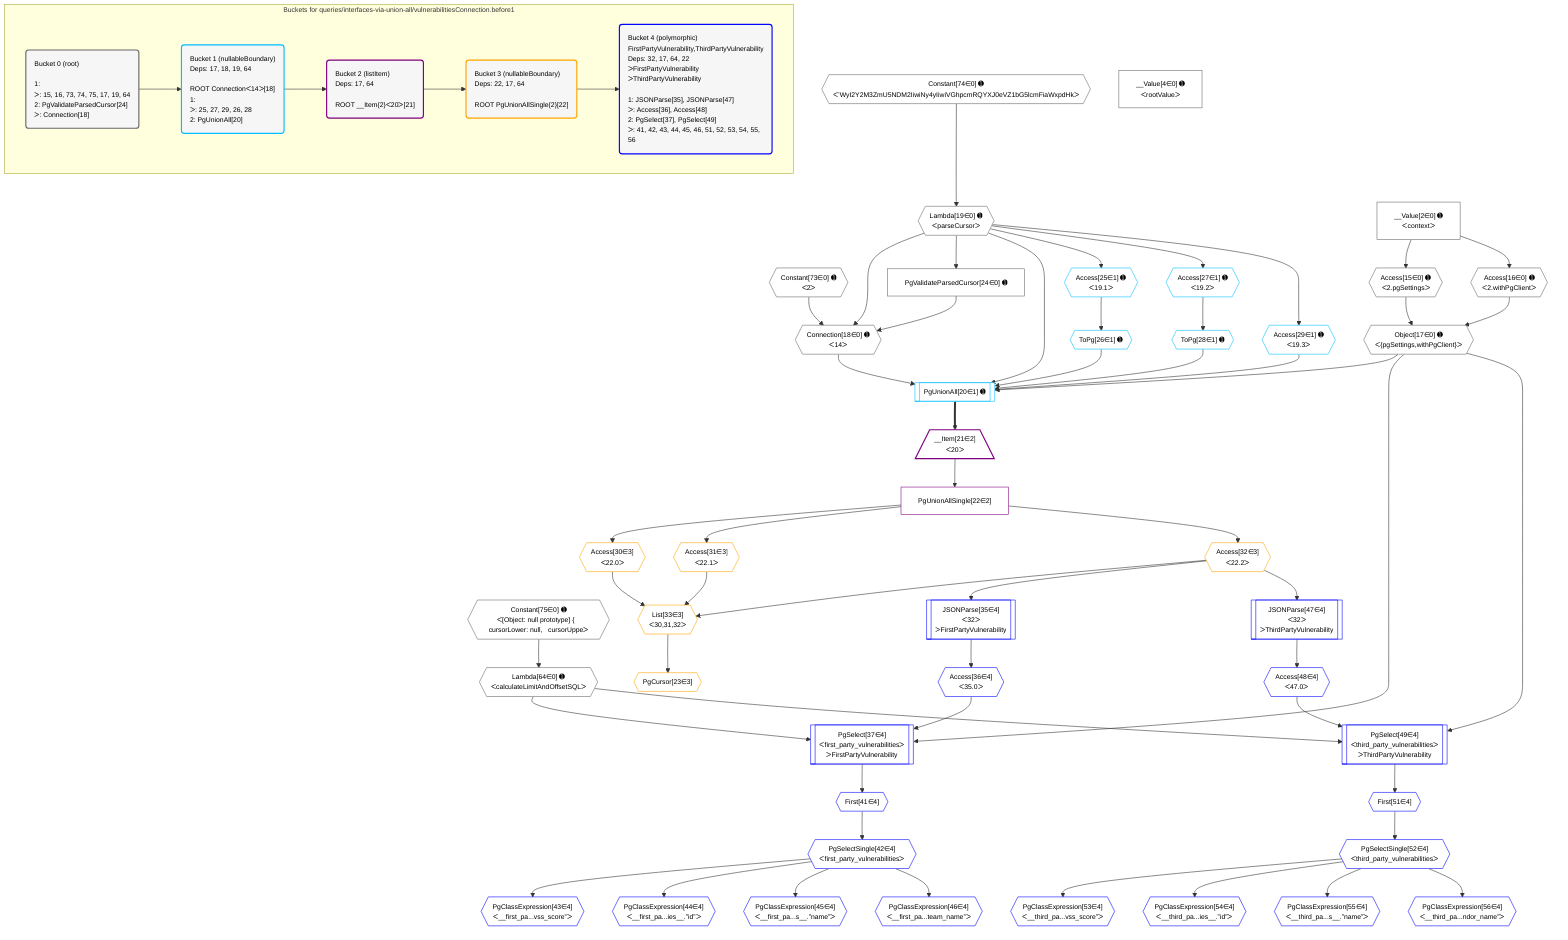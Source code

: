 %%{init: {'themeVariables': { 'fontSize': '12px'}}}%%
graph TD
    classDef path fill:#eee,stroke:#000,color:#000
    classDef plan fill:#fff,stroke-width:1px,color:#000
    classDef itemplan fill:#fff,stroke-width:2px,color:#000
    classDef unbatchedplan fill:#dff,stroke-width:1px,color:#000
    classDef sideeffectplan fill:#fcc,stroke-width:2px,color:#000
    classDef bucket fill:#f6f6f6,color:#000,stroke-width:2px,text-align:left


    %% plan dependencies
    Connection18{{"Connection[18∈0] ➊<br />ᐸ14ᐳ"}}:::plan
    Constant73{{"Constant[73∈0] ➊<br />ᐸ2ᐳ"}}:::plan
    Lambda19{{"Lambda[19∈0] ➊<br />ᐸparseCursorᐳ"}}:::plan
    PgValidateParsedCursor24["PgValidateParsedCursor[24∈0] ➊"]:::plan
    Constant73 & Lambda19 & PgValidateParsedCursor24 --> Connection18
    Object17{{"Object[17∈0] ➊<br />ᐸ{pgSettings,withPgClient}ᐳ"}}:::plan
    Access15{{"Access[15∈0] ➊<br />ᐸ2.pgSettingsᐳ"}}:::plan
    Access16{{"Access[16∈0] ➊<br />ᐸ2.withPgClientᐳ"}}:::plan
    Access15 & Access16 --> Object17
    __Value2["__Value[2∈0] ➊<br />ᐸcontextᐳ"]:::plan
    __Value2 --> Access15
    __Value2 --> Access16
    Constant74{{"Constant[74∈0] ➊<br />ᐸ'WyI2Y2M3ZmU5NDM2IiwiNy4yIiwiVGhpcmRQYXJ0eVZ1bG5lcmFiaWxpdHkᐳ"}}:::plan
    Constant74 --> Lambda19
    Lambda19 --> PgValidateParsedCursor24
    Lambda64{{"Lambda[64∈0] ➊<br />ᐸcalculateLimitAndOffsetSQLᐳ"}}:::plan
    Constant75{{"Constant[75∈0] ➊<br />ᐸ[Object: null prototype] {   cursorLower: null,   cursorUppeᐳ"}}:::plan
    Constant75 --> Lambda64
    __Value4["__Value[4∈0] ➊<br />ᐸrootValueᐳ"]:::plan
    PgUnionAll20[["PgUnionAll[20∈1] ➊"]]:::plan
    ToPg26{{"ToPg[26∈1] ➊"}}:::plan
    ToPg28{{"ToPg[28∈1] ➊"}}:::plan
    Access29{{"Access[29∈1] ➊<br />ᐸ19.3ᐳ"}}:::plan
    Object17 & Connection18 & Lambda19 & ToPg26 & ToPg28 & Access29 --> PgUnionAll20
    Access25{{"Access[25∈1] ➊<br />ᐸ19.1ᐳ"}}:::plan
    Lambda19 --> Access25
    Access25 --> ToPg26
    Access27{{"Access[27∈1] ➊<br />ᐸ19.2ᐳ"}}:::plan
    Lambda19 --> Access27
    Access27 --> ToPg28
    Lambda19 --> Access29
    __Item21[/"__Item[21∈2]<br />ᐸ20ᐳ"\]:::itemplan
    PgUnionAll20 ==> __Item21
    PgUnionAllSingle22["PgUnionAllSingle[22∈2]"]:::plan
    __Item21 --> PgUnionAllSingle22
    List33{{"List[33∈3]<br />ᐸ30,31,32ᐳ"}}:::plan
    Access30{{"Access[30∈3]<br />ᐸ22.0ᐳ"}}:::plan
    Access31{{"Access[31∈3]<br />ᐸ22.1ᐳ"}}:::plan
    Access32{{"Access[32∈3]<br />ᐸ22.2ᐳ"}}:::plan
    Access30 & Access31 & Access32 --> List33
    PgCursor23{{"PgCursor[23∈3]"}}:::plan
    List33 --> PgCursor23
    PgUnionAllSingle22 --> Access30
    PgUnionAllSingle22 --> Access31
    PgUnionAllSingle22 --> Access32
    PgSelect37[["PgSelect[37∈4]<br />ᐸfirst_party_vulnerabilitiesᐳ<br />ᐳFirstPartyVulnerability"]]:::plan
    Access36{{"Access[36∈4]<br />ᐸ35.0ᐳ"}}:::plan
    Object17 & Access36 & Lambda64 --> PgSelect37
    PgSelect49[["PgSelect[49∈4]<br />ᐸthird_party_vulnerabilitiesᐳ<br />ᐳThirdPartyVulnerability"]]:::plan
    Access48{{"Access[48∈4]<br />ᐸ47.0ᐳ"}}:::plan
    Object17 & Access48 & Lambda64 --> PgSelect49
    JSONParse35[["JSONParse[35∈4]<br />ᐸ32ᐳ<br />ᐳFirstPartyVulnerability"]]:::plan
    Access32 --> JSONParse35
    JSONParse35 --> Access36
    First41{{"First[41∈4]"}}:::plan
    PgSelect37 --> First41
    PgSelectSingle42{{"PgSelectSingle[42∈4]<br />ᐸfirst_party_vulnerabilitiesᐳ"}}:::plan
    First41 --> PgSelectSingle42
    PgClassExpression43{{"PgClassExpression[43∈4]<br />ᐸ__first_pa...vss_score”ᐳ"}}:::plan
    PgSelectSingle42 --> PgClassExpression43
    PgClassExpression44{{"PgClassExpression[44∈4]<br />ᐸ__first_pa...ies__.”id”ᐳ"}}:::plan
    PgSelectSingle42 --> PgClassExpression44
    PgClassExpression45{{"PgClassExpression[45∈4]<br />ᐸ__first_pa...s__.”name”ᐳ"}}:::plan
    PgSelectSingle42 --> PgClassExpression45
    PgClassExpression46{{"PgClassExpression[46∈4]<br />ᐸ__first_pa...team_name”ᐳ"}}:::plan
    PgSelectSingle42 --> PgClassExpression46
    JSONParse47[["JSONParse[47∈4]<br />ᐸ32ᐳ<br />ᐳThirdPartyVulnerability"]]:::plan
    Access32 --> JSONParse47
    JSONParse47 --> Access48
    First51{{"First[51∈4]"}}:::plan
    PgSelect49 --> First51
    PgSelectSingle52{{"PgSelectSingle[52∈4]<br />ᐸthird_party_vulnerabilitiesᐳ"}}:::plan
    First51 --> PgSelectSingle52
    PgClassExpression53{{"PgClassExpression[53∈4]<br />ᐸ__third_pa...vss_score”ᐳ"}}:::plan
    PgSelectSingle52 --> PgClassExpression53
    PgClassExpression54{{"PgClassExpression[54∈4]<br />ᐸ__third_pa...ies__.”id”ᐳ"}}:::plan
    PgSelectSingle52 --> PgClassExpression54
    PgClassExpression55{{"PgClassExpression[55∈4]<br />ᐸ__third_pa...s__.”name”ᐳ"}}:::plan
    PgSelectSingle52 --> PgClassExpression55
    PgClassExpression56{{"PgClassExpression[56∈4]<br />ᐸ__third_pa...ndor_name”ᐳ"}}:::plan
    PgSelectSingle52 --> PgClassExpression56

    %% define steps

    subgraph "Buckets for queries/interfaces-via-union-all/vulnerabilitiesConnection.before1"
    Bucket0("Bucket 0 (root)<br /><br />1: <br />ᐳ: 15, 16, 73, 74, 75, 17, 19, 64<br />2: PgValidateParsedCursor[24]<br />ᐳ: Connection[18]"):::bucket
    classDef bucket0 stroke:#696969
    class Bucket0,__Value2,__Value4,Access15,Access16,Object17,Connection18,Lambda19,PgValidateParsedCursor24,Lambda64,Constant73,Constant74,Constant75 bucket0
    Bucket1("Bucket 1 (nullableBoundary)<br />Deps: 17, 18, 19, 64<br /><br />ROOT Connectionᐸ14ᐳ[18]<br />1: <br />ᐳ: 25, 27, 29, 26, 28<br />2: PgUnionAll[20]"):::bucket
    classDef bucket1 stroke:#00bfff
    class Bucket1,PgUnionAll20,Access25,ToPg26,Access27,ToPg28,Access29 bucket1
    Bucket2("Bucket 2 (listItem)<br />Deps: 17, 64<br /><br />ROOT __Item{2}ᐸ20ᐳ[21]"):::bucket
    classDef bucket2 stroke:#7f007f
    class Bucket2,__Item21,PgUnionAllSingle22 bucket2
    Bucket3("Bucket 3 (nullableBoundary)<br />Deps: 22, 17, 64<br /><br />ROOT PgUnionAllSingle{2}[22]"):::bucket
    classDef bucket3 stroke:#ffa500
    class Bucket3,PgCursor23,Access30,Access31,Access32,List33 bucket3
    Bucket4("Bucket 4 (polymorphic)<br />FirstPartyVulnerability,ThirdPartyVulnerability<br />Deps: 32, 17, 64, 22<br />ᐳFirstPartyVulnerability<br />ᐳThirdPartyVulnerability<br /><br />1: JSONParse[35], JSONParse[47]<br />ᐳ: Access[36], Access[48]<br />2: PgSelect[37], PgSelect[49]<br />ᐳ: 41, 42, 43, 44, 45, 46, 51, 52, 53, 54, 55, 56"):::bucket
    classDef bucket4 stroke:#0000ff
    class Bucket4,JSONParse35,Access36,PgSelect37,First41,PgSelectSingle42,PgClassExpression43,PgClassExpression44,PgClassExpression45,PgClassExpression46,JSONParse47,Access48,PgSelect49,First51,PgSelectSingle52,PgClassExpression53,PgClassExpression54,PgClassExpression55,PgClassExpression56 bucket4
    Bucket0 --> Bucket1
    Bucket1 --> Bucket2
    Bucket2 --> Bucket3
    Bucket3 --> Bucket4
    end